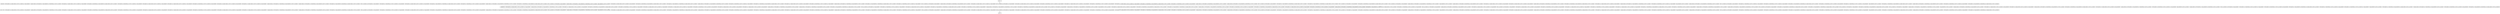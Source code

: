 digraph releaseBIN {
node [shape=record];
768309768 [label="768309768 - [(DUPLICATES && CACHE_MODE && !ENV_IS_LOCKING && !MAX_MEMORY), (!CACHE_MODE && DUPLICATES && !MAX_MEMORY && !SEQUENTIAL && !ENV_IS_LOCKING), (DUPLICATES && !CACHE_MODE && !ENV_IS_LOCKING && !MAX_MEMORY), (DUPLICATES && SEQUENTIAL && MAX_MEMORY && CACHE_MODE && ENV_IS_LOCKING), (!DUPLICATES && SEQUENTIAL && !ENV_IS_LOCKING && !MAX_MEMORY), (DUPLICATES && CACHE_MODE && ENV_IS_LOCKING && !MAX_MEMORY), (DUPLICATES && !CACHE_MODE && ENV_IS_LOCKING && !MAX_MEMORY), (DUPLICATES && SEQUENTIAL && !ENV_IS_LOCKING && MAX_MEMORY), (DUPLICATES && CACHE_MODE && !ENV_IS_LOCKING && MAX_MEMORY), (DUPLICATES && !CACHE_MODE && !ENV_IS_LOCKING && MAX_MEMORY), (!CACHE_MODE && !DUPLICATES && !SEQUENTIAL && MAX_MEMORY && !ENV_IS_LOCKING), (!CACHE_MODE && !DUPLICATES && !SEQUENTIAL && MAX_MEMORY && ENV_IS_LOCKING), (DUPLICATES && !MAX_MEMORY && SEQUENTIAL && CACHE_MODE && !ENV_IS_LOCKING), (!ENV_IS_LOCKING && DUPLICATES && !MAX_MEMORY), (!DUPLICATES && !SEQUENTIAL && !ENV_IS_LOCKING && !MAX_MEMORY), (!DUPLICATES && CACHE_MODE && ENV_IS_LOCKING && !MAX_MEMORY), (DUPLICATES && !MAX_MEMORY && !SEQUENTIAL && CACHE_MODE && ENV_IS_LOCKING), (DUPLICATES && !SEQUENTIAL && !ENV_IS_LOCKING && MAX_MEMORY), (!CACHE_MODE && !DUPLICATES && !MAX_MEMORY && SEQUENTIAL && !ENV_IS_LOCKING), (DUPLICATES && !SEQUENTIAL && MAX_MEMORY && CACHE_MODE && ENV_IS_LOCKING), (ENV_IS_LOCKING && !DUPLICATES && MAX_MEMORY), (!CACHE_MODE && !DUPLICATES && !MAX_MEMORY && !SEQUENTIAL && ENV_IS_LOCKING), (MAX_MEMORY && !ENV_IS_LOCKING), (!DUPLICATES && CACHE_MODE && ENV_IS_LOCKING && MAX_MEMORY), (!DUPLICATES && SEQUENTIAL && MAX_MEMORY && CACHE_MODE && !ENV_IS_LOCKING), (!DUPLICATES && !MAX_MEMORY && !SEQUENTIAL && CACHE_MODE && ENV_IS_LOCKING), (!CACHE_MODE && !DUPLICATES && !MAX_MEMORY && SEQUENTIAL && ENV_IS_LOCKING), (DUPLICATES && SEQUENTIAL && ENV_IS_LOCKING && !MAX_MEMORY), (!DUPLICATES && !SEQUENTIAL && MAX_MEMORY && CACHE_MODE && !ENV_IS_LOCKING), (DUPLICATES && !CACHE_MODE && ENV_IS_LOCKING && MAX_MEMORY), (DUPLICATES && SEQUENTIAL && !ENV_IS_LOCKING && !MAX_MEMORY), (!CACHE_MODE && DUPLICATES && !SEQUENTIAL && MAX_MEMORY && !ENV_IS_LOCKING), (DUPLICATES && !MAX_MEMORY && !SEQUENTIAL && CACHE_MODE && !ENV_IS_LOCKING), (DUPLICATES && !SEQUENTIAL && ENV_IS_LOCKING && !MAX_MEMORY), (!ENV_IS_LOCKING && !DUPLICATES && MAX_MEMORY), (!CACHE_MODE && DUPLICATES && SEQUENTIAL && MAX_MEMORY && ENV_IS_LOCKING), (!DUPLICATES && CACHE_MODE && !ENV_IS_LOCKING && !MAX_MEMORY), (ENV_IS_LOCKING && DUPLICATES && !MAX_MEMORY), (!DUPLICATES && CACHE_MODE && !ENV_IS_LOCKING && MAX_MEMORY), (DUPLICATES && SEQUENTIAL && ENV_IS_LOCKING && MAX_MEMORY), (!DUPLICATES && !CACHE_MODE && ENV_IS_LOCKING && !MAX_MEMORY), (!DUPLICATES && !SEQUENTIAL && !ENV_IS_LOCKING && MAX_MEMORY), (!DUPLICATES && !CACHE_MODE && !ENV_IS_LOCKING && !MAX_MEMORY), (DUPLICATES && !SEQUENTIAL && MAX_MEMORY && CACHE_MODE && !ENV_IS_LOCKING), (DUPLICATES && !SEQUENTIAL && ENV_IS_LOCKING && MAX_MEMORY), (!CACHE_MODE && !DUPLICATES && SEQUENTIAL && MAX_MEMORY && !ENV_IS_LOCKING), (!CACHE_MODE && DUPLICATES && !MAX_MEMORY && SEQUENTIAL && !ENV_IS_LOCKING), (ENV_IS_LOCKING && DUPLICATES && MAX_MEMORY), (!DUPLICATES && !MAX_MEMORY && SEQUENTIAL && CACHE_MODE && ENV_IS_LOCKING), (!DUPLICATES && !MAX_MEMORY && !SEQUENTIAL && CACHE_MODE && !ENV_IS_LOCKING), (ENV_IS_LOCKING && !DUPLICATES && !MAX_MEMORY), (!DUPLICATES && SEQUENTIAL && MAX_MEMORY && CACHE_MODE && ENV_IS_LOCKING), (!ENV_IS_LOCKING && !DUPLICATES && !MAX_MEMORY), (!CACHE_MODE && !DUPLICATES && !MAX_MEMORY && !SEQUENTIAL && !ENV_IS_LOCKING), (!MAX_MEMORY && !ENV_IS_LOCKING), (!CACHE_MODE && !DUPLICATES && SEQUENTIAL && MAX_MEMORY && ENV_IS_LOCKING), (!DUPLICATES && !CACHE_MODE && !ENV_IS_LOCKING && MAX_MEMORY), (DUPLICATES && CACHE_MODE && ENV_IS_LOCKING && MAX_MEMORY), (!CACHE_MODE && DUPLICATES && SEQUENTIAL && MAX_MEMORY && !ENV_IS_LOCKING), (DUPLICATES && SEQUENTIAL && MAX_MEMORY && CACHE_MODE && !ENV_IS_LOCKING), (!DUPLICATES && !CACHE_MODE && ENV_IS_LOCKING && MAX_MEMORY), (!CACHE_MODE && DUPLICATES && !MAX_MEMORY && !SEQUENTIAL && ENV_IS_LOCKING), (!DUPLICATES && SEQUENTIAL && ENV_IS_LOCKING && !MAX_MEMORY), (MAX_MEMORY && ENV_IS_LOCKING), (!CACHE_MODE && DUPLICATES && !MAX_MEMORY && SEQUENTIAL && ENV_IS_LOCKING), (!ENV_IS_LOCKING && DUPLICATES && MAX_MEMORY), (!DUPLICATES && !SEQUENTIAL && ENV_IS_LOCKING && !MAX_MEMORY), (!DUPLICATES && SEQUENTIAL && !ENV_IS_LOCKING && MAX_MEMORY), (DUPLICATES && !MAX_MEMORY && SEQUENTIAL && CACHE_MODE && ENV_IS_LOCKING), (!DUPLICATES && !SEQUENTIAL && ENV_IS_LOCKING && MAX_MEMORY), (DUPLICATES && !SEQUENTIAL && !ENV_IS_LOCKING && !MAX_MEMORY), (!MAX_MEMORY && ENV_IS_LOCKING), (!DUPLICATES && !SEQUENTIAL && MAX_MEMORY && CACHE_MODE && ENV_IS_LOCKING), (!CACHE_MODE && DUPLICATES && !SEQUENTIAL && MAX_MEMORY && ENV_IS_LOCKING), (!DUPLICATES && SEQUENTIAL && ENV_IS_LOCKING && MAX_MEMORY), (!DUPLICATES && !MAX_MEMORY && SEQUENTIAL && CACHE_MODE && !ENV_IS_LOCKING)]"];
entry [label="entry - []"];
exit [label="exit - []"];
2091718756 [label="2091718756 - [(DUPLICATES && CACHE_MODE && !ENV_IS_LOCKING && !MAX_MEMORY), (!CACHE_MODE && DUPLICATES && !MAX_MEMORY && !SEQUENTIAL && !ENV_IS_LOCKING), (DUPLICATES && !CACHE_MODE && !ENV_IS_LOCKING && !MAX_MEMORY), (DUPLICATES && SEQUENTIAL && MAX_MEMORY && CACHE_MODE && ENV_IS_LOCKING), (!DUPLICATES && SEQUENTIAL && !ENV_IS_LOCKING && !MAX_MEMORY), (DUPLICATES && CACHE_MODE && ENV_IS_LOCKING && !MAX_MEMORY), (DUPLICATES && !CACHE_MODE && ENV_IS_LOCKING && !MAX_MEMORY), (DUPLICATES && SEQUENTIAL && !ENV_IS_LOCKING && MAX_MEMORY), (DUPLICATES && CACHE_MODE && !ENV_IS_LOCKING && MAX_MEMORY), (DUPLICATES && !CACHE_MODE && !ENV_IS_LOCKING && MAX_MEMORY), (!CACHE_MODE && !DUPLICATES && !SEQUENTIAL && MAX_MEMORY && !ENV_IS_LOCKING), (!CACHE_MODE && !DUPLICATES && !SEQUENTIAL && MAX_MEMORY && ENV_IS_LOCKING), (DUPLICATES && !MAX_MEMORY && SEQUENTIAL && CACHE_MODE && !ENV_IS_LOCKING), (!ENV_IS_LOCKING && DUPLICATES && !MAX_MEMORY), (!DUPLICATES && !SEQUENTIAL && !ENV_IS_LOCKING && !MAX_MEMORY), (!DUPLICATES && CACHE_MODE && ENV_IS_LOCKING && !MAX_MEMORY), (DUPLICATES && !MAX_MEMORY && !SEQUENTIAL && CACHE_MODE && ENV_IS_LOCKING), (DUPLICATES && !SEQUENTIAL && !ENV_IS_LOCKING && MAX_MEMORY), (!CACHE_MODE && !DUPLICATES && !MAX_MEMORY && SEQUENTIAL && !ENV_IS_LOCKING), (DUPLICATES && !SEQUENTIAL && MAX_MEMORY && CACHE_MODE && ENV_IS_LOCKING), (ENV_IS_LOCKING && !DUPLICATES && MAX_MEMORY), (!CACHE_MODE && !DUPLICATES && !MAX_MEMORY && !SEQUENTIAL && ENV_IS_LOCKING), (MAX_MEMORY && !ENV_IS_LOCKING), (!DUPLICATES && CACHE_MODE && ENV_IS_LOCKING && MAX_MEMORY), (!DUPLICATES && SEQUENTIAL && MAX_MEMORY && CACHE_MODE && !ENV_IS_LOCKING), (!DUPLICATES && !MAX_MEMORY && !SEQUENTIAL && CACHE_MODE && ENV_IS_LOCKING), (!CACHE_MODE && !DUPLICATES && !MAX_MEMORY && SEQUENTIAL && ENV_IS_LOCKING), (DUPLICATES && SEQUENTIAL && ENV_IS_LOCKING && !MAX_MEMORY), (!DUPLICATES && !SEQUENTIAL && MAX_MEMORY && CACHE_MODE && !ENV_IS_LOCKING), (DUPLICATES && !CACHE_MODE && ENV_IS_LOCKING && MAX_MEMORY), (DUPLICATES && SEQUENTIAL && !ENV_IS_LOCKING && !MAX_MEMORY), (!CACHE_MODE && DUPLICATES && !SEQUENTIAL && MAX_MEMORY && !ENV_IS_LOCKING), (DUPLICATES && !MAX_MEMORY && !SEQUENTIAL && CACHE_MODE && !ENV_IS_LOCKING), (DUPLICATES && !SEQUENTIAL && ENV_IS_LOCKING && !MAX_MEMORY), (!ENV_IS_LOCKING && !DUPLICATES && MAX_MEMORY), (!CACHE_MODE && DUPLICATES && SEQUENTIAL && MAX_MEMORY && ENV_IS_LOCKING), (!DUPLICATES && CACHE_MODE && !ENV_IS_LOCKING && !MAX_MEMORY), (ENV_IS_LOCKING && DUPLICATES && !MAX_MEMORY), (!DUPLICATES && CACHE_MODE && !ENV_IS_LOCKING && MAX_MEMORY), (DUPLICATES && SEQUENTIAL && ENV_IS_LOCKING && MAX_MEMORY), (!DUPLICATES && !CACHE_MODE && ENV_IS_LOCKING && !MAX_MEMORY), (!DUPLICATES && !SEQUENTIAL && !ENV_IS_LOCKING && MAX_MEMORY), (!DUPLICATES && !CACHE_MODE && !ENV_IS_LOCKING && !MAX_MEMORY), (DUPLICATES && !SEQUENTIAL && MAX_MEMORY && CACHE_MODE && !ENV_IS_LOCKING), (DUPLICATES && !SEQUENTIAL && ENV_IS_LOCKING && MAX_MEMORY), (!CACHE_MODE && !DUPLICATES && SEQUENTIAL && MAX_MEMORY && !ENV_IS_LOCKING), (!CACHE_MODE && DUPLICATES && !MAX_MEMORY && SEQUENTIAL && !ENV_IS_LOCKING), (ENV_IS_LOCKING && DUPLICATES && MAX_MEMORY), (!DUPLICATES && !MAX_MEMORY && SEQUENTIAL && CACHE_MODE && ENV_IS_LOCKING), (!DUPLICATES && !MAX_MEMORY && !SEQUENTIAL && CACHE_MODE && !ENV_IS_LOCKING), (ENV_IS_LOCKING && !DUPLICATES && !MAX_MEMORY), (!DUPLICATES && SEQUENTIAL && MAX_MEMORY && CACHE_MODE && ENV_IS_LOCKING), (!ENV_IS_LOCKING && !DUPLICATES && !MAX_MEMORY), (!CACHE_MODE && !DUPLICATES && !MAX_MEMORY && !SEQUENTIAL && !ENV_IS_LOCKING), (!MAX_MEMORY && !ENV_IS_LOCKING), (!CACHE_MODE && !DUPLICATES && SEQUENTIAL && MAX_MEMORY && ENV_IS_LOCKING), (!DUPLICATES && !CACHE_MODE && !ENV_IS_LOCKING && MAX_MEMORY), (DUPLICATES && CACHE_MODE && ENV_IS_LOCKING && MAX_MEMORY), (!CACHE_MODE && DUPLICATES && SEQUENTIAL && MAX_MEMORY && !ENV_IS_LOCKING), (DUPLICATES && SEQUENTIAL && MAX_MEMORY && CACHE_MODE && !ENV_IS_LOCKING), (!DUPLICATES && !CACHE_MODE && ENV_IS_LOCKING && MAX_MEMORY), (!CACHE_MODE && DUPLICATES && !MAX_MEMORY && !SEQUENTIAL && ENV_IS_LOCKING), (!DUPLICATES && SEQUENTIAL && ENV_IS_LOCKING && !MAX_MEMORY), (MAX_MEMORY && ENV_IS_LOCKING), (!CACHE_MODE && DUPLICATES && !MAX_MEMORY && SEQUENTIAL && ENV_IS_LOCKING), (!ENV_IS_LOCKING && DUPLICATES && MAX_MEMORY), (!DUPLICATES && !SEQUENTIAL && ENV_IS_LOCKING && !MAX_MEMORY), (!DUPLICATES && SEQUENTIAL && !ENV_IS_LOCKING && MAX_MEMORY), (DUPLICATES && !MAX_MEMORY && SEQUENTIAL && CACHE_MODE && ENV_IS_LOCKING), (!DUPLICATES && !SEQUENTIAL && ENV_IS_LOCKING && MAX_MEMORY), (DUPLICATES && !SEQUENTIAL && !ENV_IS_LOCKING && !MAX_MEMORY), (!MAX_MEMORY && ENV_IS_LOCKING), (!DUPLICATES && !SEQUENTIAL && MAX_MEMORY && CACHE_MODE && ENV_IS_LOCKING), (!CACHE_MODE && DUPLICATES && !SEQUENTIAL && MAX_MEMORY && ENV_IS_LOCKING), (!DUPLICATES && SEQUENTIAL && ENV_IS_LOCKING && MAX_MEMORY), (!DUPLICATES && !MAX_MEMORY && SEQUENTIAL && CACHE_MODE && !ENV_IS_LOCKING)]"];
1968870687 [label="1968870687 - [(DUPLICATES && CACHE_MODE && !ENV_IS_LOCKING && !MAX_MEMORY), (!CACHE_MODE && DUPLICATES && !MAX_MEMORY && !SEQUENTIAL && !ENV_IS_LOCKING), (DUPLICATES && !CACHE_MODE && !ENV_IS_LOCKING && !MAX_MEMORY), (DUPLICATES && SEQUENTIAL && MAX_MEMORY && CACHE_MODE && ENV_IS_LOCKING), (!DUPLICATES && SEQUENTIAL && !ENV_IS_LOCKING && !MAX_MEMORY), (DUPLICATES && CACHE_MODE && ENV_IS_LOCKING && !MAX_MEMORY), (DUPLICATES && !CACHE_MODE && ENV_IS_LOCKING && !MAX_MEMORY), (DUPLICATES && SEQUENTIAL && !ENV_IS_LOCKING && MAX_MEMORY), (DUPLICATES && CACHE_MODE && !ENV_IS_LOCKING && MAX_MEMORY), (DUPLICATES && !CACHE_MODE && !ENV_IS_LOCKING && MAX_MEMORY), (!CACHE_MODE && !DUPLICATES && !SEQUENTIAL && MAX_MEMORY && !ENV_IS_LOCKING), (!CACHE_MODE && !DUPLICATES && !SEQUENTIAL && MAX_MEMORY && ENV_IS_LOCKING), (DUPLICATES && !MAX_MEMORY && SEQUENTIAL && CACHE_MODE && !ENV_IS_LOCKING), (!ENV_IS_LOCKING && DUPLICATES && !MAX_MEMORY), (!DUPLICATES && !SEQUENTIAL && !ENV_IS_LOCKING && !MAX_MEMORY), (!DUPLICATES && CACHE_MODE && ENV_IS_LOCKING && !MAX_MEMORY), (DUPLICATES && !MAX_MEMORY && !SEQUENTIAL && CACHE_MODE && ENV_IS_LOCKING), (DUPLICATES && !SEQUENTIAL && !ENV_IS_LOCKING && MAX_MEMORY), (!CACHE_MODE && !DUPLICATES && !MAX_MEMORY && SEQUENTIAL && !ENV_IS_LOCKING), (DUPLICATES && !SEQUENTIAL && MAX_MEMORY && CACHE_MODE && ENV_IS_LOCKING), (ENV_IS_LOCKING && !DUPLICATES && MAX_MEMORY), (!CACHE_MODE && !DUPLICATES && !MAX_MEMORY && !SEQUENTIAL && ENV_IS_LOCKING), (MAX_MEMORY && !ENV_IS_LOCKING), (!DUPLICATES && CACHE_MODE && ENV_IS_LOCKING && MAX_MEMORY), (!DUPLICATES && SEQUENTIAL && MAX_MEMORY && CACHE_MODE && !ENV_IS_LOCKING), (!DUPLICATES && !MAX_MEMORY && !SEQUENTIAL && CACHE_MODE && ENV_IS_LOCKING), (!CACHE_MODE && !DUPLICATES && !MAX_MEMORY && SEQUENTIAL && ENV_IS_LOCKING), (DUPLICATES && SEQUENTIAL && ENV_IS_LOCKING && !MAX_MEMORY), (!DUPLICATES && !SEQUENTIAL && MAX_MEMORY && CACHE_MODE && !ENV_IS_LOCKING), (DUPLICATES && !CACHE_MODE && ENV_IS_LOCKING && MAX_MEMORY), (DUPLICATES && SEQUENTIAL && !ENV_IS_LOCKING && !MAX_MEMORY), (!CACHE_MODE && DUPLICATES && !SEQUENTIAL && MAX_MEMORY && !ENV_IS_LOCKING), (DUPLICATES && !MAX_MEMORY && !SEQUENTIAL && CACHE_MODE && !ENV_IS_LOCKING), (DUPLICATES && !SEQUENTIAL && ENV_IS_LOCKING && !MAX_MEMORY), (!ENV_IS_LOCKING && !DUPLICATES && MAX_MEMORY), (!CACHE_MODE && DUPLICATES && SEQUENTIAL && MAX_MEMORY && ENV_IS_LOCKING), (!DUPLICATES && CACHE_MODE && !ENV_IS_LOCKING && !MAX_MEMORY), (ENV_IS_LOCKING && DUPLICATES && !MAX_MEMORY), (!DUPLICATES && CACHE_MODE && !ENV_IS_LOCKING && MAX_MEMORY), (DUPLICATES && SEQUENTIAL && ENV_IS_LOCKING && MAX_MEMORY), (!DUPLICATES && !CACHE_MODE && ENV_IS_LOCKING && !MAX_MEMORY), (!DUPLICATES && !SEQUENTIAL && !ENV_IS_LOCKING && MAX_MEMORY), (!DUPLICATES && !CACHE_MODE && !ENV_IS_LOCKING && !MAX_MEMORY), (DUPLICATES && !SEQUENTIAL && MAX_MEMORY && CACHE_MODE && !ENV_IS_LOCKING), (DUPLICATES && !SEQUENTIAL && ENV_IS_LOCKING && MAX_MEMORY), (!CACHE_MODE && !DUPLICATES && SEQUENTIAL && MAX_MEMORY && !ENV_IS_LOCKING), (!CACHE_MODE && DUPLICATES && !MAX_MEMORY && SEQUENTIAL && !ENV_IS_LOCKING), (ENV_IS_LOCKING && DUPLICATES && MAX_MEMORY), (!DUPLICATES && !MAX_MEMORY && SEQUENTIAL && CACHE_MODE && ENV_IS_LOCKING), (!DUPLICATES && !MAX_MEMORY && !SEQUENTIAL && CACHE_MODE && !ENV_IS_LOCKING), (ENV_IS_LOCKING && !DUPLICATES && !MAX_MEMORY), (!DUPLICATES && SEQUENTIAL && MAX_MEMORY && CACHE_MODE && ENV_IS_LOCKING), (!ENV_IS_LOCKING && !DUPLICATES && !MAX_MEMORY), (!CACHE_MODE && !DUPLICATES && !MAX_MEMORY && !SEQUENTIAL && !ENV_IS_LOCKING), (!MAX_MEMORY && !ENV_IS_LOCKING), (!CACHE_MODE && !DUPLICATES && SEQUENTIAL && MAX_MEMORY && ENV_IS_LOCKING), (!DUPLICATES && !CACHE_MODE && !ENV_IS_LOCKING && MAX_MEMORY), (DUPLICATES && CACHE_MODE && ENV_IS_LOCKING && MAX_MEMORY), (!CACHE_MODE && DUPLICATES && SEQUENTIAL && MAX_MEMORY && !ENV_IS_LOCKING), (DUPLICATES && SEQUENTIAL && MAX_MEMORY && CACHE_MODE && !ENV_IS_LOCKING), (!DUPLICATES && !CACHE_MODE && ENV_IS_LOCKING && MAX_MEMORY), (!CACHE_MODE && DUPLICATES && !MAX_MEMORY && !SEQUENTIAL && ENV_IS_LOCKING), (!DUPLICATES && SEQUENTIAL && ENV_IS_LOCKING && !MAX_MEMORY), (MAX_MEMORY && ENV_IS_LOCKING), (!CACHE_MODE && DUPLICATES && !MAX_MEMORY && SEQUENTIAL && ENV_IS_LOCKING), (!ENV_IS_LOCKING && DUPLICATES && MAX_MEMORY), (!DUPLICATES && !SEQUENTIAL && ENV_IS_LOCKING && !MAX_MEMORY), (!DUPLICATES && SEQUENTIAL && !ENV_IS_LOCKING && MAX_MEMORY), (DUPLICATES && !MAX_MEMORY && SEQUENTIAL && CACHE_MODE && ENV_IS_LOCKING), (!DUPLICATES && !SEQUENTIAL && ENV_IS_LOCKING && MAX_MEMORY), (DUPLICATES && !SEQUENTIAL && !ENV_IS_LOCKING && !MAX_MEMORY), (!MAX_MEMORY && ENV_IS_LOCKING), (!DUPLICATES && !SEQUENTIAL && MAX_MEMORY && CACHE_MODE && ENV_IS_LOCKING), (!CACHE_MODE && DUPLICATES && !SEQUENTIAL && MAX_MEMORY && ENV_IS_LOCKING), (!DUPLICATES && SEQUENTIAL && ENV_IS_LOCKING && MAX_MEMORY), (!DUPLICATES && !MAX_MEMORY && SEQUENTIAL && CACHE_MODE && !ENV_IS_LOCKING)]"];
entry;
exit;
768309768 -> 2091718756;
768309768 -> 1968870687;
entry -> 768309768;
2091718756 -> exit;
1968870687 -> 2091718756;
}
